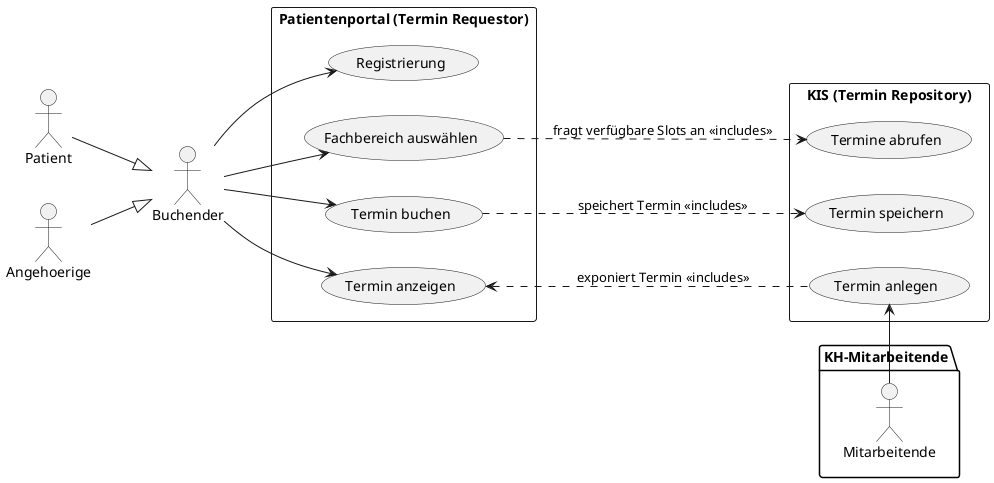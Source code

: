 @startuml
' --- Use-Case-Diagramm ---
left to right direction

actor Buchender
actor Patient
actor Angehoerige

Patient --|> Buchender
Angehoerige --|> Buchender


rectangle "Patientenportal (Termin Requestor)" {
  usecase "Registrierung" as UC_Registrierung
  usecase "Fachbereich auswählen" as UC_Fachbereich
  usecase "Termin buchen" as UC_Terminbuchung
  usecase "Termin anzeigen" as UC_TerminAnzeigen
}
rectangle "KIS (Termin Repository)" {
  usecase "Termine abrufen" as UC_TermineAbrufen
  usecase "Termin speichern" as UC_TerminSpeichern
  usecase "Termin anlegen" as UC_TerminAnlegen
}

package KH-Mitarbeitende {
  actor "Mitarbeitende" as UserIntern
}

Buchender --> UC_Registrierung
Buchender --> UC_Fachbereich
Buchender --> UC_Terminbuchung
Buchender --> UC_TerminAnzeigen
UC_TerminAnzeigen <.. UC_TerminAnlegen : "exponiert Termin <<includes>>"
UC_Fachbereich ..> UC_TermineAbrufen : "fragt verfügbare Slots an <<includes>>"
UC_Terminbuchung ..> UC_TerminSpeichern : "speichert Termin <<includes>>"
UserIntern -> UC_TerminAnlegen



@enduml

/' --- Use-Case-Beschreibung ---
#DONE füge Fall hinzu für Buchung durch KH-Mitarbeiter

/' --- UML auf folgenden Annahmen generiert (und dann erweitert): 
1. Registierung im Patientenportal / Terminbuchungsportal
Der Patient hat die Möglichkeit, über ein Online-Portal Zugang zu den verschiedenen Services des Krankenhauses zu erhalten.

Beschreibung (Erste Anmeldung / Registrierung):
Der Patient registriert sich auf dem Patientenportal und gibt grundlegende Informationen wie Name, Geburtsdatum, Adresse und Versicherung an.
Eine Bestätigungsmail oder SMS wird verschickt, um die Anmeldung abzuschließen und den Account des Patienten grundlegend zu verifizieren. Achtung: Dies bedeutet noch nicht, dass die Identität des Patienten verifiziert ist!
Output
Account ist angelegt
Patient ist angemeldet
Interaktionen
Keine
2. Auswahl des gewünschten Services / Fachbereichs
Beschreibung (Wahl des Fachbereichs / Behandlungstermins):
Der Patient kann sich durch das Patientenportal navigieren und den entsprechenden Fachbereich auswählen (z. B. Allgemeinmedizin, Orthopädie, Kardiologie).
Es gibt eine Übersicht über verfügbare Ärzte, Behandlungsarten oder Operationen, die zur Auswahl stehen.
Input
das Portal visualisiert Fachrichtungen (als Liste etc.) 
User wählt Fachrichtung aus und gibt Überweisung/Überweisungs-Anlass / Erkrankung an
Output
Visualisierung der verfügbaren Termine
Interaktionen
Portal fragt Slots für Fachrichtung beim KIS ab (ggf. Suche auf Schedules und Slots)
3. Terminbuchung über das Portal
Der Patient hat nun die Möglichkeit, einen Termin direkt über das Patientenportal zu buchen.

Beschreibung:
Verfügbare Termine:

Das System zeigt dem Patienten verfügbare Termine an, die sowohl mit den Fachbereichen als auch mit den spezifischen Ärzten abgestimmt sind.
Der Patient kann Datum, Uhrzeit und Ort (z. B. verschiedene Klinikstandorte) auswählen.
Buchungsbestätigung:

Nach Auswahl des Termins erhält der Patient eine automatische Bestätigung des Termins per E-Mail/SMS und eine Zusammenfassung der Buchungsdetails.
Input
Auswahl eines Termins aus der Liste der visualisierten Termine
Output
Die Patienteninformationen sind in allen relevanten System verfügbar und abrufbar
Patientenportal als Termin-Repo: Die Patienteninformation wird an alle weiteren relevanten Subsysteme (z.B. KIS) weitergereicht
Patient ist bereits durch KH verifiziert: Termin ist mit korrekter Patient-Instanz verknüpft
Patient ist unverifiziert: Patientinformationen wurden an das terminführende Termin-Repository übermittelt und als unverifiziert gekennzeichnet
Termin ist im Termin-Repo (vorläufig) angelegt
Interaktionen
Create-Interaktion durch den Termin-Requestor an das Termin-Repository, sowie weitere Create-Interaktion durch den Termin-Requestor zur Weitergabe der Patienteninformation an weitere relevante Subsysteme

'/